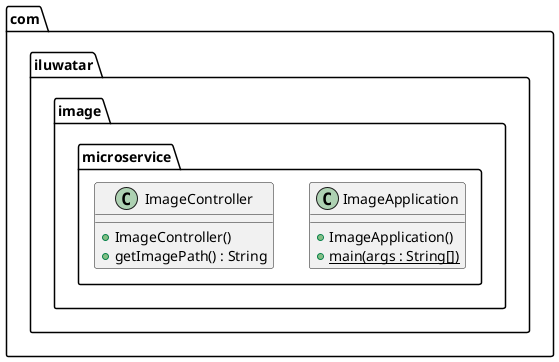 @startuml
package com.iluwatar.image.microservice {
  class ImageApplication {
    + ImageApplication()
    + main(args : String[]) {static}
  }
  class ImageController {
    + ImageController()
    + getImagePath() : String
  }
}
@enduml